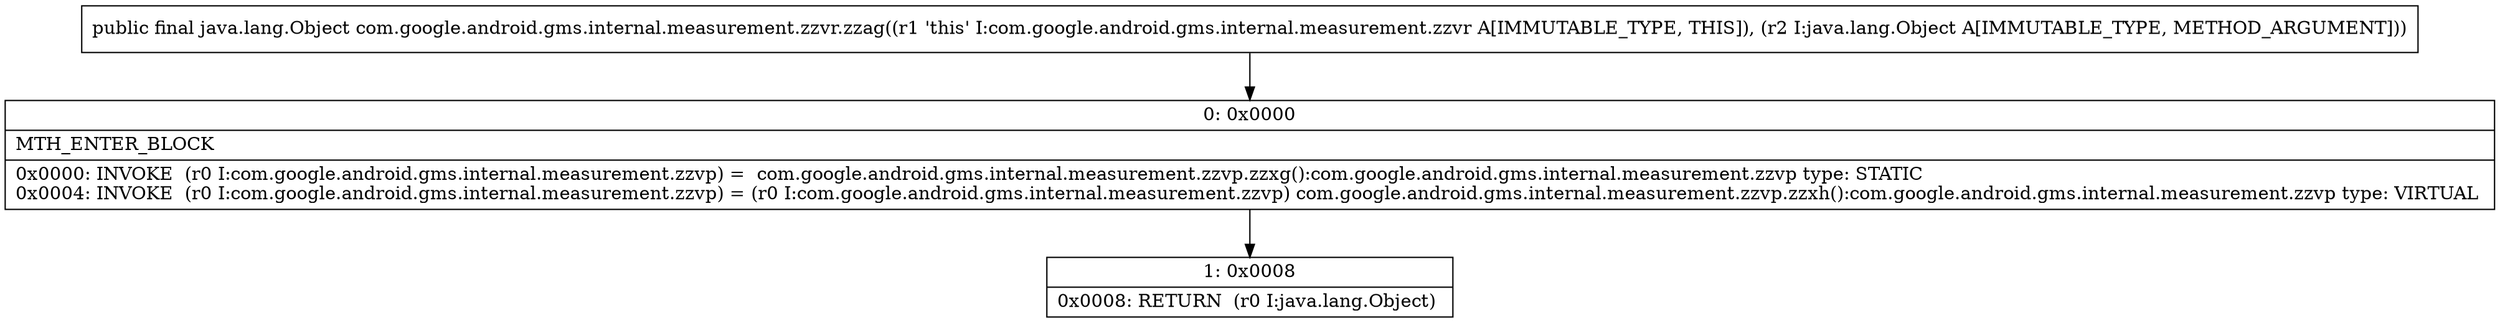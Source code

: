 digraph "CFG forcom.google.android.gms.internal.measurement.zzvr.zzag(Ljava\/lang\/Object;)Ljava\/lang\/Object;" {
Node_0 [shape=record,label="{0\:\ 0x0000|MTH_ENTER_BLOCK\l|0x0000: INVOKE  (r0 I:com.google.android.gms.internal.measurement.zzvp) =  com.google.android.gms.internal.measurement.zzvp.zzxg():com.google.android.gms.internal.measurement.zzvp type: STATIC \l0x0004: INVOKE  (r0 I:com.google.android.gms.internal.measurement.zzvp) = (r0 I:com.google.android.gms.internal.measurement.zzvp) com.google.android.gms.internal.measurement.zzvp.zzxh():com.google.android.gms.internal.measurement.zzvp type: VIRTUAL \l}"];
Node_1 [shape=record,label="{1\:\ 0x0008|0x0008: RETURN  (r0 I:java.lang.Object) \l}"];
MethodNode[shape=record,label="{public final java.lang.Object com.google.android.gms.internal.measurement.zzvr.zzag((r1 'this' I:com.google.android.gms.internal.measurement.zzvr A[IMMUTABLE_TYPE, THIS]), (r2 I:java.lang.Object A[IMMUTABLE_TYPE, METHOD_ARGUMENT])) }"];
MethodNode -> Node_0;
Node_0 -> Node_1;
}

